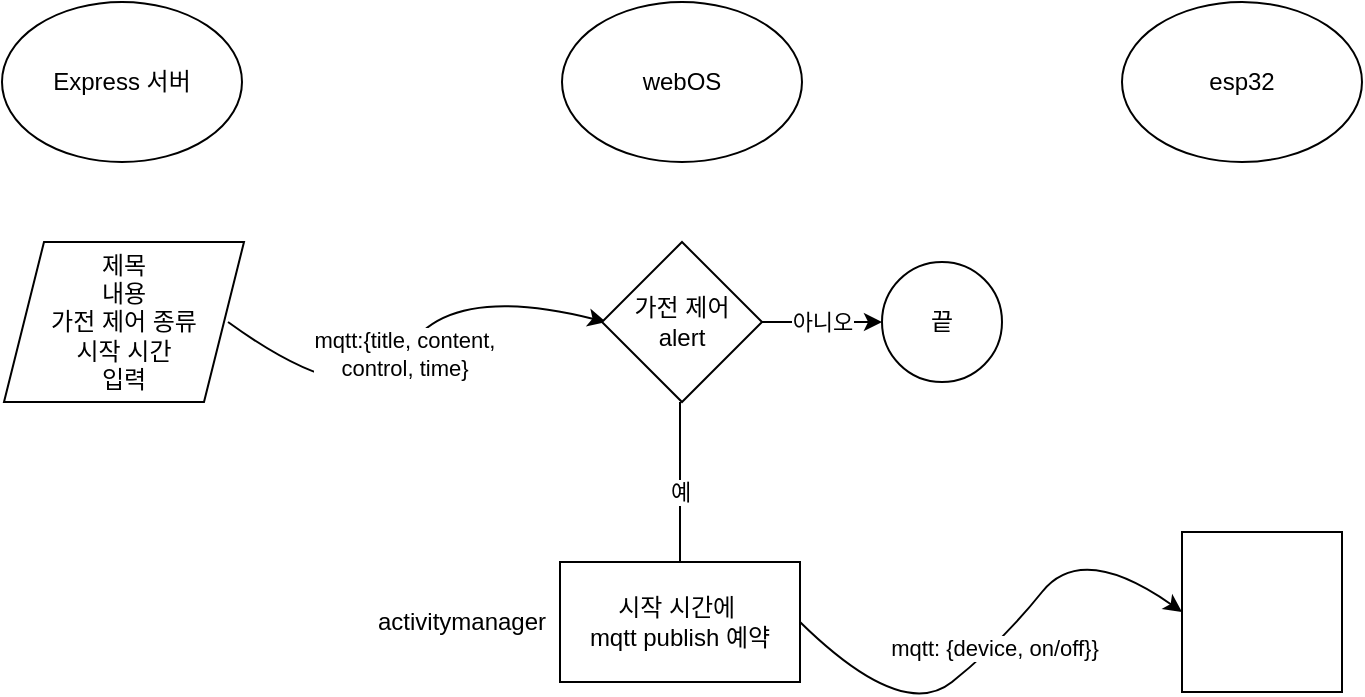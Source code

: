 <mxfile version="20.0.4" type="github">
  <diagram id="813XCrAcMFzqeUaRMn21" name="Page-1">
    <mxGraphModel dx="1038" dy="523" grid="1" gridSize="10" guides="1" tooltips="1" connect="1" arrows="1" fold="1" page="1" pageScale="1" pageWidth="827" pageHeight="1169" math="0" shadow="0">
      <root>
        <mxCell id="0" />
        <mxCell id="1" parent="0" />
        <mxCell id="YsivHbSO6IKAK6VpmbdO-1" value="Express 서버" style="ellipse;whiteSpace=wrap;html=1;" vertex="1" parent="1">
          <mxGeometry x="40" y="320" width="120" height="80" as="geometry" />
        </mxCell>
        <mxCell id="YsivHbSO6IKAK6VpmbdO-2" value="webOS" style="ellipse;whiteSpace=wrap;html=1;" vertex="1" parent="1">
          <mxGeometry x="320" y="320" width="120" height="80" as="geometry" />
        </mxCell>
        <mxCell id="YsivHbSO6IKAK6VpmbdO-3" value="esp32" style="ellipse;whiteSpace=wrap;html=1;" vertex="1" parent="1">
          <mxGeometry x="600" y="320" width="120" height="80" as="geometry" />
        </mxCell>
        <mxCell id="YsivHbSO6IKAK6VpmbdO-4" value="제목&lt;br&gt;내용&lt;br&gt;가전 제어 종류&lt;br&gt;시작 시간&lt;br&gt;입력" style="shape=parallelogram;perimeter=parallelogramPerimeter;whiteSpace=wrap;html=1;fixedSize=1;" vertex="1" parent="1">
          <mxGeometry x="41" y="440" width="120" height="80" as="geometry" />
        </mxCell>
        <mxCell id="YsivHbSO6IKAK6VpmbdO-5" value="mqtt:{title, content, &lt;br&gt;control, time}" style="curved=1;endArrow=classic;html=1;rounded=0;exitX=1;exitY=0.5;exitDx=0;exitDy=0;entryX=0;entryY=0.5;entryDx=0;entryDy=0;" edge="1" parent="1">
          <mxGeometry width="50" height="50" relative="1" as="geometry">
            <mxPoint x="153" y="480" as="sourcePoint" />
            <mxPoint x="342" y="480" as="targetPoint" />
            <Array as="points">
              <mxPoint x="222" y="530" />
              <mxPoint x="262" y="460" />
            </Array>
          </mxGeometry>
        </mxCell>
        <mxCell id="YsivHbSO6IKAK6VpmbdO-10" value="아니오" style="edgeStyle=orthogonalEdgeStyle;rounded=0;orthogonalLoop=1;jettySize=auto;html=1;" edge="1" parent="1" source="YsivHbSO6IKAK6VpmbdO-8" target="YsivHbSO6IKAK6VpmbdO-9">
          <mxGeometry relative="1" as="geometry" />
        </mxCell>
        <mxCell id="YsivHbSO6IKAK6VpmbdO-12" value="예" style="edgeStyle=orthogonalEdgeStyle;rounded=0;orthogonalLoop=1;jettySize=auto;html=1;" edge="1" parent="1">
          <mxGeometry relative="1" as="geometry">
            <mxPoint x="379" y="520" as="sourcePoint" />
            <mxPoint x="379" y="610" as="targetPoint" />
          </mxGeometry>
        </mxCell>
        <mxCell id="YsivHbSO6IKAK6VpmbdO-8" value="가전 제어&lt;br&gt;alert" style="rhombus;whiteSpace=wrap;html=1;" vertex="1" parent="1">
          <mxGeometry x="340" y="440" width="80" height="80" as="geometry" />
        </mxCell>
        <mxCell id="YsivHbSO6IKAK6VpmbdO-9" value="끝" style="ellipse;whiteSpace=wrap;html=1;" vertex="1" parent="1">
          <mxGeometry x="480" y="450" width="60" height="60" as="geometry" />
        </mxCell>
        <mxCell id="YsivHbSO6IKAK6VpmbdO-11" value="시작 시간에&amp;nbsp;&lt;br&gt;mqtt publish 예약" style="whiteSpace=wrap;html=1;" vertex="1" parent="1">
          <mxGeometry x="319" y="600" width="120" height="60" as="geometry" />
        </mxCell>
        <mxCell id="YsivHbSO6IKAK6VpmbdO-14" value="activitymanager" style="text;html=1;strokeColor=none;fillColor=none;align=center;verticalAlign=middle;whiteSpace=wrap;rounded=0;" vertex="1" parent="1">
          <mxGeometry x="240" y="615" width="60" height="30" as="geometry" />
        </mxCell>
        <mxCell id="YsivHbSO6IKAK6VpmbdO-15" value="" style="whiteSpace=wrap;html=1;aspect=fixed;" vertex="1" parent="1">
          <mxGeometry x="630" y="585" width="80" height="80" as="geometry" />
        </mxCell>
        <mxCell id="YsivHbSO6IKAK6VpmbdO-18" value="mqtt: {device, on/off}}" style="curved=1;endArrow=classic;html=1;rounded=0;exitX=1;exitY=0.5;exitDx=0;exitDy=0;entryX=0;entryY=0.5;entryDx=0;entryDy=0;" edge="1" parent="1" source="YsivHbSO6IKAK6VpmbdO-11" target="YsivHbSO6IKAK6VpmbdO-15">
          <mxGeometry width="50" height="50" relative="1" as="geometry">
            <mxPoint x="600" y="620" as="sourcePoint" />
            <mxPoint x="650" y="570" as="targetPoint" />
            <Array as="points">
              <mxPoint x="490" y="680" />
              <mxPoint x="540" y="640" />
              <mxPoint x="580" y="590" />
            </Array>
          </mxGeometry>
        </mxCell>
      </root>
    </mxGraphModel>
  </diagram>
</mxfile>
